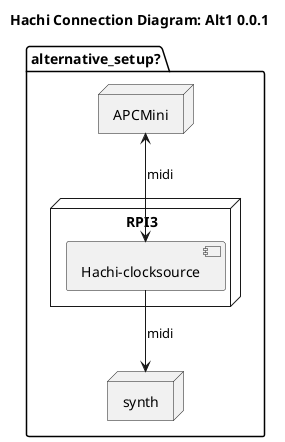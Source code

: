 @startuml
title
Hachi Connection Diagram: Alt1 0.0.1
end title

package alternative_setup? {
node APCMini as apc
node synth as synth2

node RPI3 {
component  "Hachi-clocksource" as hachic
}

hachic <-up-> apc: midi
hachic --> synth2: midi
}
@enduml